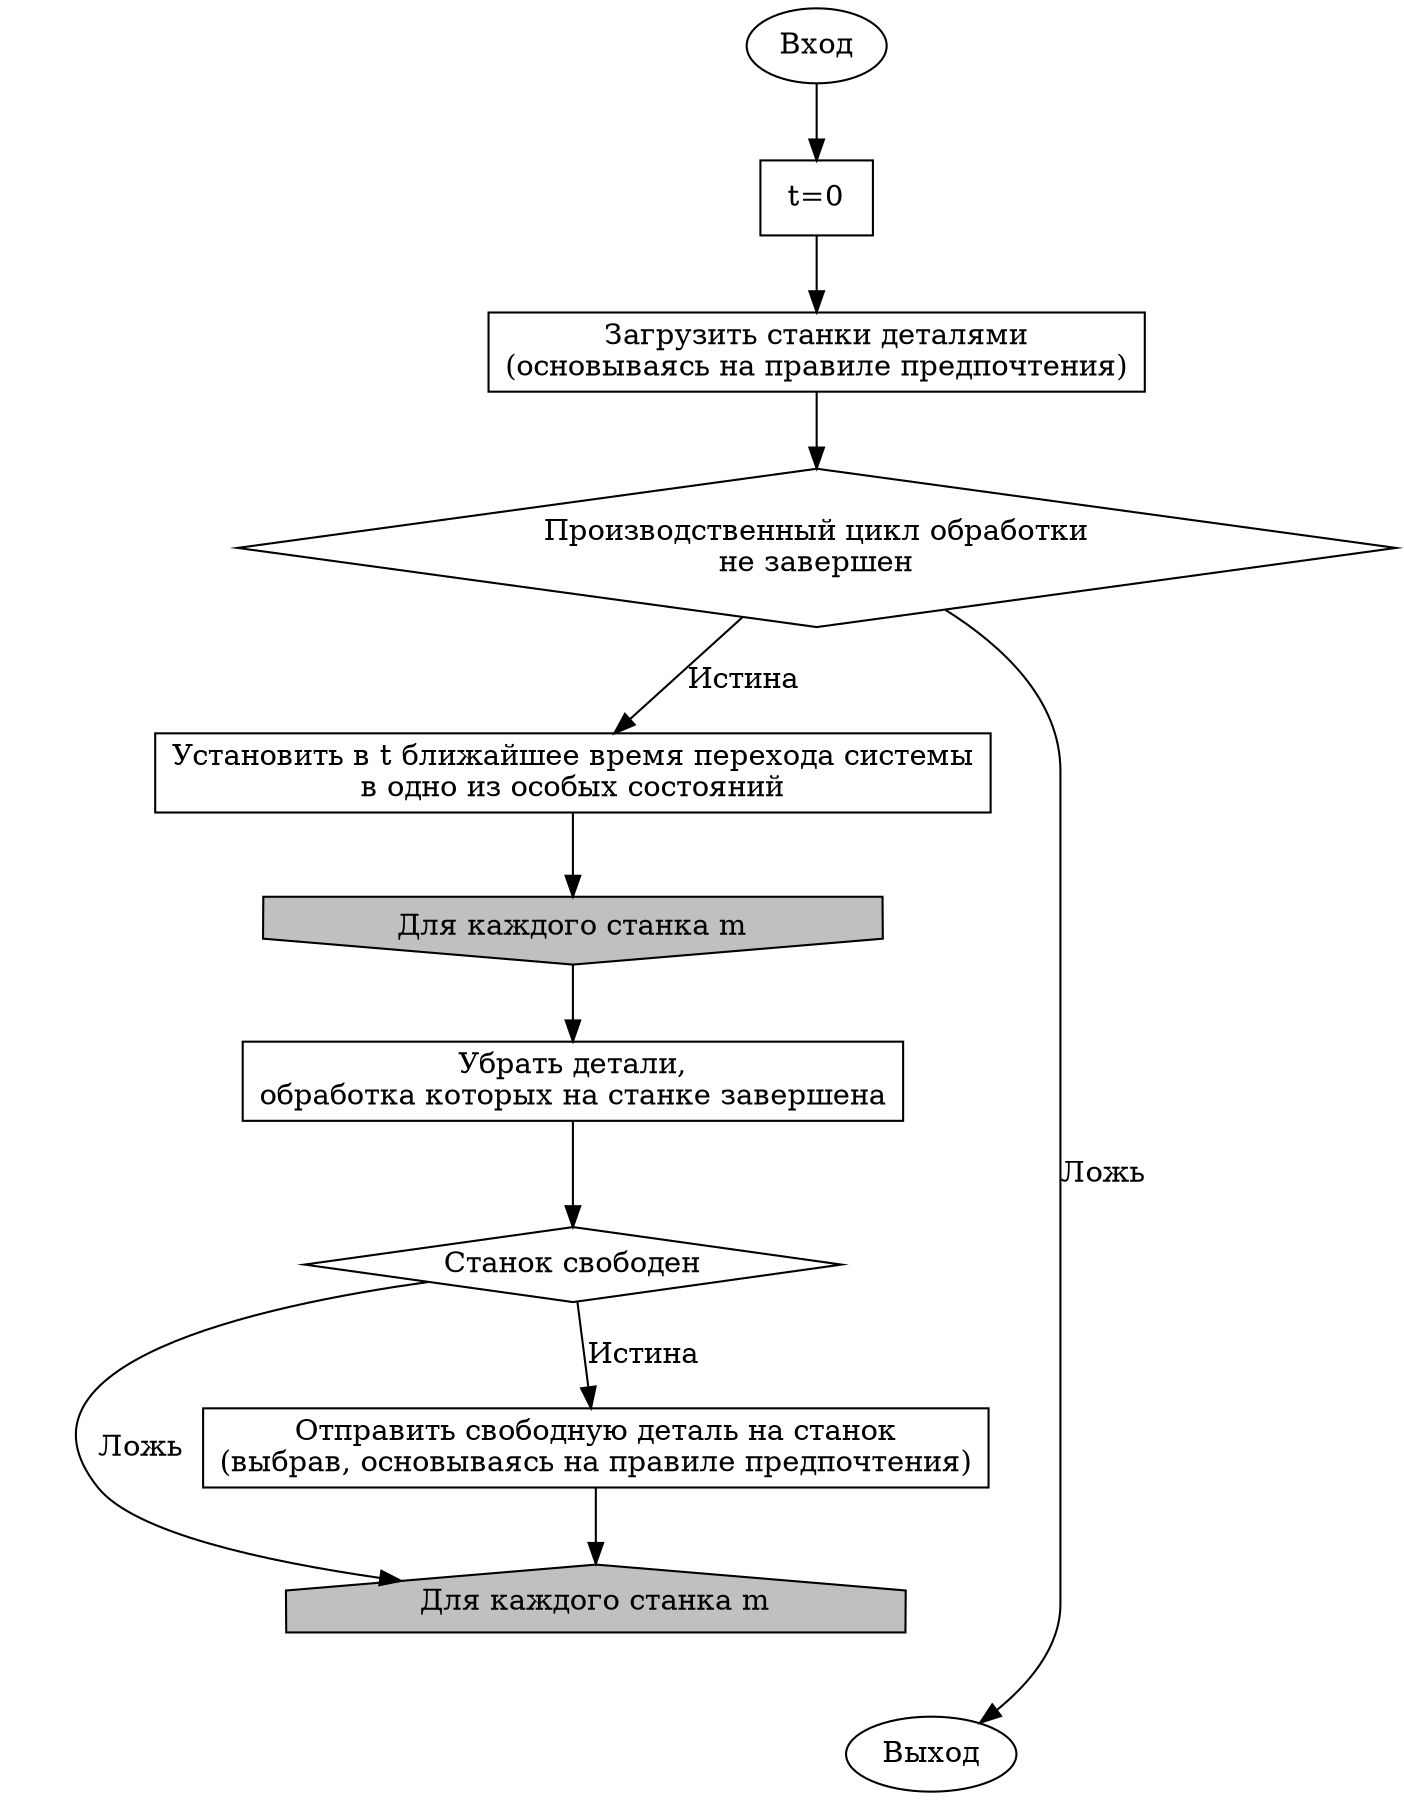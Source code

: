 digraph G {
    Вход;
    {rank = sink; Выход} [shape=rect;style="rounded"]

    load [label="Загрузить станки деталями\n(основываясь на правиле предпочтения)"; shape=rect]
    t_0 [label="t=0"; shape=rect]
    is_not_empty [label="Производственный цикл обработки\nне завершен"; shape=diamond]

    special_state [label="Установить в t ближайшее время перехода системы\nв одно из особых состояний"; shape=rect]

    Вход -> t_0
    t_0 -> load
    load -> is_not_empty

    is_not_empty -> special_state [label="Истина"]

    subgraph cluster_0 {
        style=invis;
        foreach_machine_start [label="Для каждого станка m"; shape=invhouse; fillcolor=grey; style=filled]
        foreach_machine_end [label="Для каждого станка m"; shape=house; fillcolor=grey; style=filled]
        try_pop [label="Убрать детали,\nобработка которых на станке завершена"; shape=rect]
        machine_empty [label="Станок свободен"; shape=diamond]
        deque [label="Отправить свободную деталь на станок\n(выбрав, основываясь на правиле предпочтения)"; shape=rect]

        special_state -> foreach_machine_start
        foreach_machine_start -> try_pop
        try_pop -> machine_empty
        machine_empty -> deque [label="Истина"]
        machine_empty -> foreach_machine_end [label="Ложь"]
        deque -> foreach_machine_end
    }

    foreach_machine_end -> Выход [style=invis]
    is_not_empty -> Выход [label="Ложь"]
}